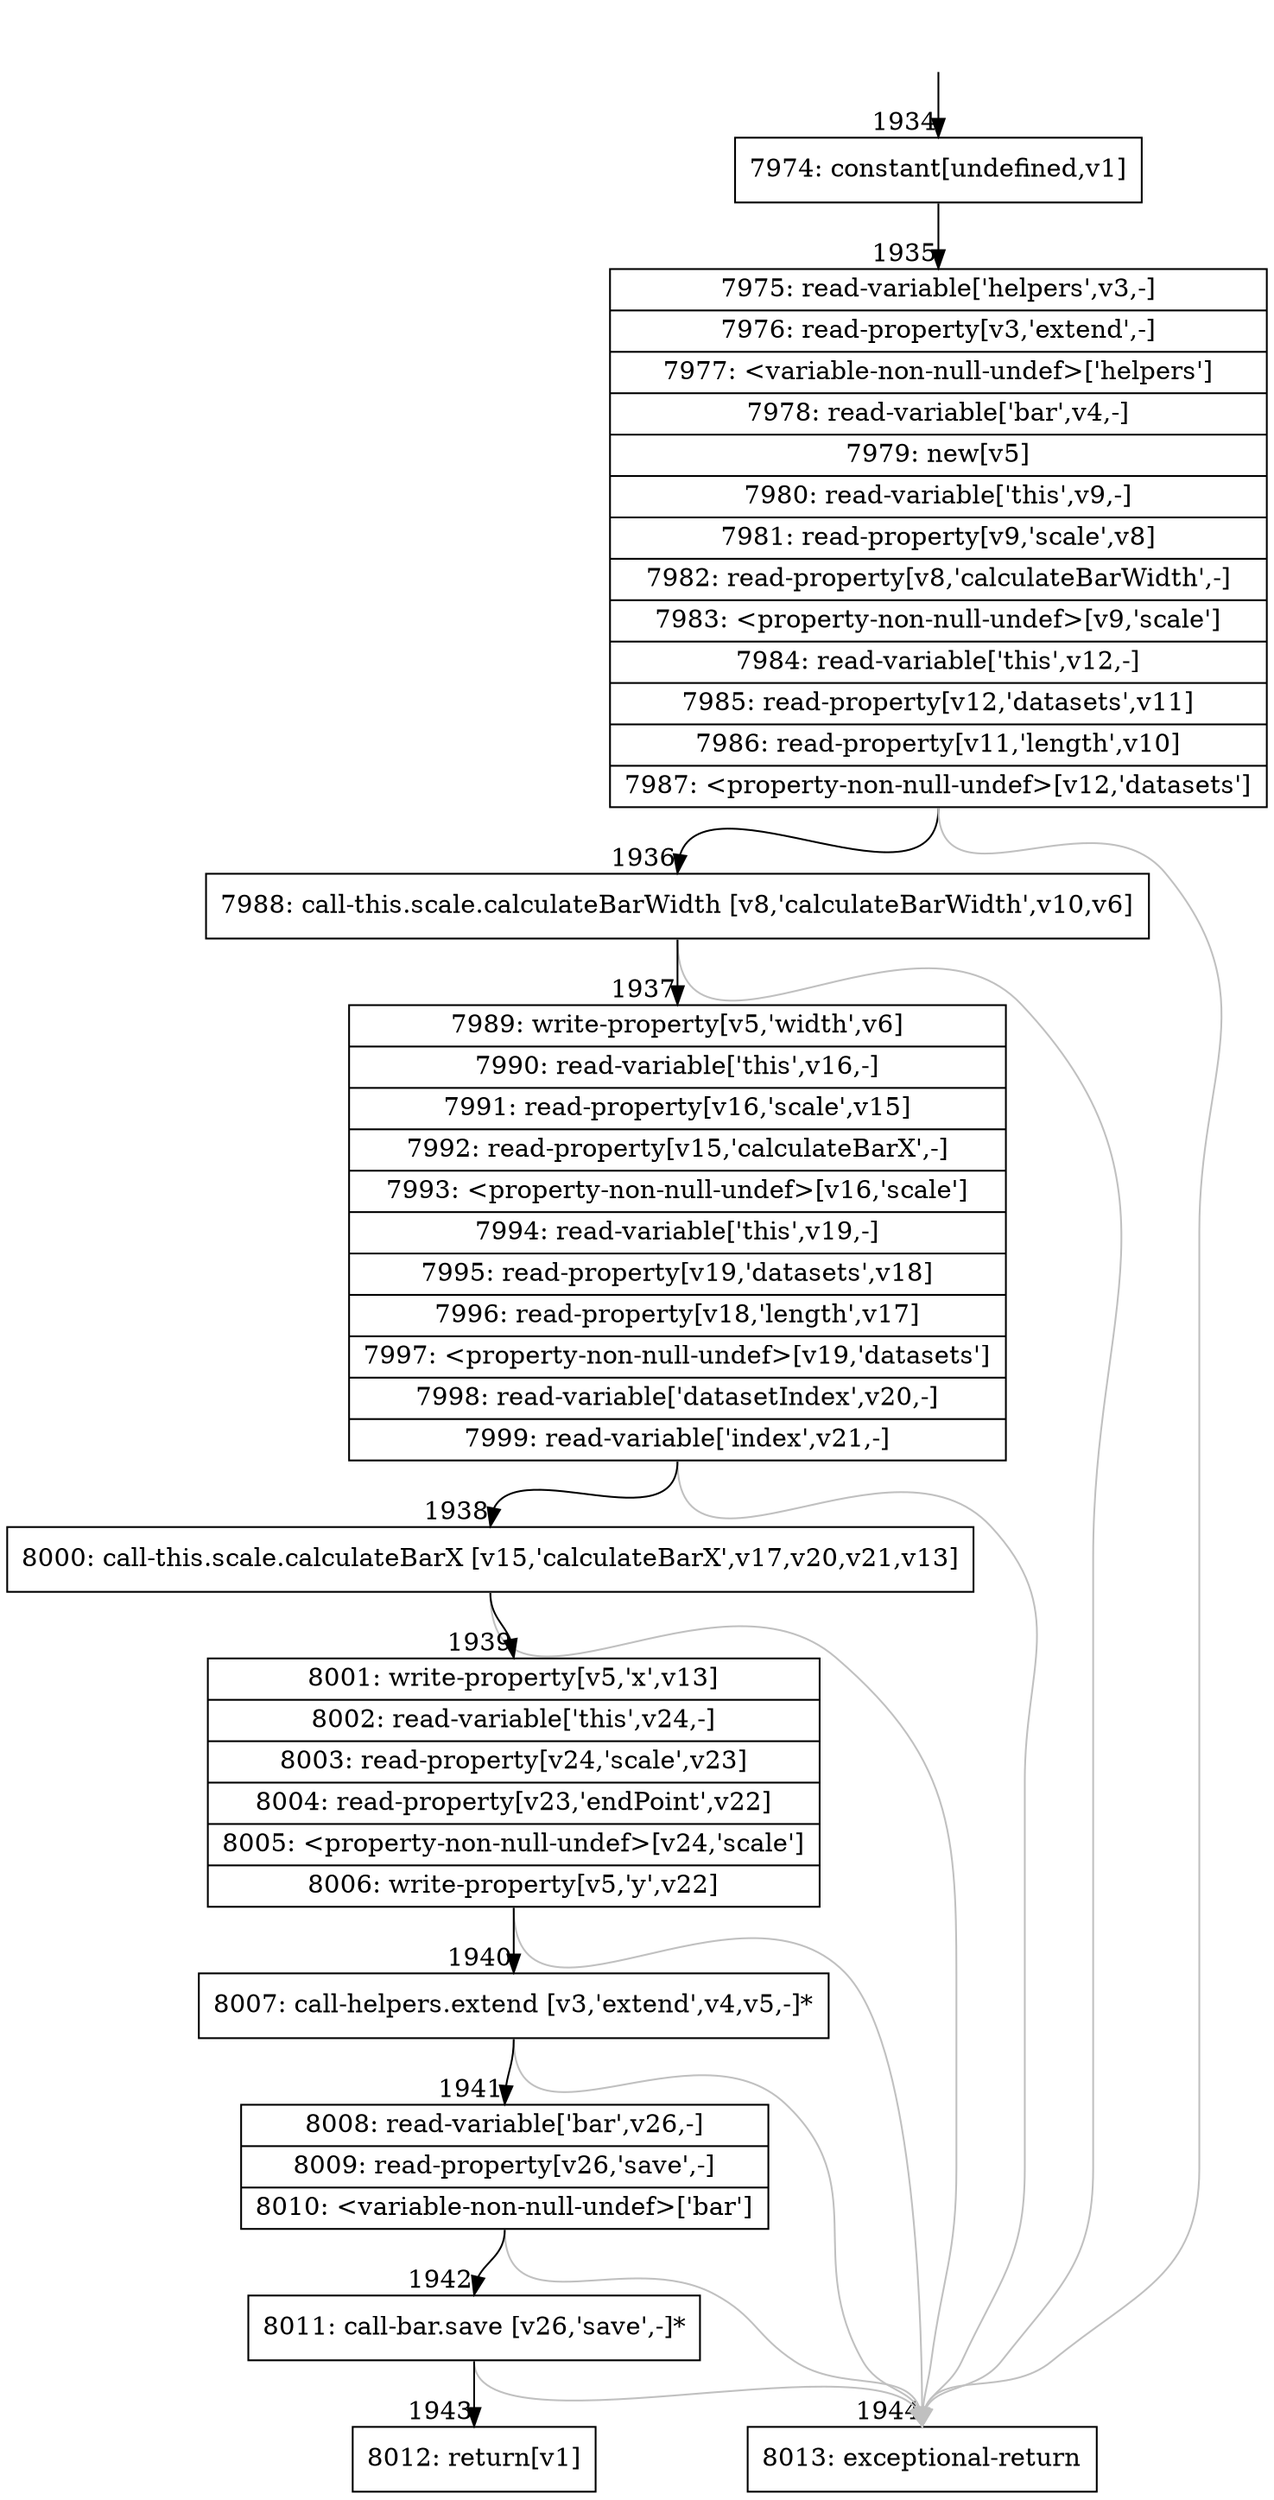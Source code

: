 digraph {
rankdir="TD"
BB_entry176[shape=none,label=""];
BB_entry176 -> BB1934 [tailport=s, headport=n, headlabel="    1934"]
BB1934 [shape=record label="{7974: constant[undefined,v1]}" ] 
BB1934 -> BB1935 [tailport=s, headport=n, headlabel="      1935"]
BB1935 [shape=record label="{7975: read-variable['helpers',v3,-]|7976: read-property[v3,'extend',-]|7977: \<variable-non-null-undef\>['helpers']|7978: read-variable['bar',v4,-]|7979: new[v5]|7980: read-variable['this',v9,-]|7981: read-property[v9,'scale',v8]|7982: read-property[v8,'calculateBarWidth',-]|7983: \<property-non-null-undef\>[v9,'scale']|7984: read-variable['this',v12,-]|7985: read-property[v12,'datasets',v11]|7986: read-property[v11,'length',v10]|7987: \<property-non-null-undef\>[v12,'datasets']}" ] 
BB1935 -> BB1936 [tailport=s, headport=n, headlabel="      1936"]
BB1935 -> BB1944 [tailport=s, headport=n, color=gray, headlabel="      1944"]
BB1936 [shape=record label="{7988: call-this.scale.calculateBarWidth [v8,'calculateBarWidth',v10,v6]}" ] 
BB1936 -> BB1937 [tailport=s, headport=n, headlabel="      1937"]
BB1936 -> BB1944 [tailport=s, headport=n, color=gray]
BB1937 [shape=record label="{7989: write-property[v5,'width',v6]|7990: read-variable['this',v16,-]|7991: read-property[v16,'scale',v15]|7992: read-property[v15,'calculateBarX',-]|7993: \<property-non-null-undef\>[v16,'scale']|7994: read-variable['this',v19,-]|7995: read-property[v19,'datasets',v18]|7996: read-property[v18,'length',v17]|7997: \<property-non-null-undef\>[v19,'datasets']|7998: read-variable['datasetIndex',v20,-]|7999: read-variable['index',v21,-]}" ] 
BB1937 -> BB1938 [tailport=s, headport=n, headlabel="      1938"]
BB1937 -> BB1944 [tailport=s, headport=n, color=gray]
BB1938 [shape=record label="{8000: call-this.scale.calculateBarX [v15,'calculateBarX',v17,v20,v21,v13]}" ] 
BB1938 -> BB1939 [tailport=s, headport=n, headlabel="      1939"]
BB1938 -> BB1944 [tailport=s, headport=n, color=gray]
BB1939 [shape=record label="{8001: write-property[v5,'x',v13]|8002: read-variable['this',v24,-]|8003: read-property[v24,'scale',v23]|8004: read-property[v23,'endPoint',v22]|8005: \<property-non-null-undef\>[v24,'scale']|8006: write-property[v5,'y',v22]}" ] 
BB1939 -> BB1940 [tailport=s, headport=n, headlabel="      1940"]
BB1939 -> BB1944 [tailport=s, headport=n, color=gray]
BB1940 [shape=record label="{8007: call-helpers.extend [v3,'extend',v4,v5,-]*}" ] 
BB1940 -> BB1941 [tailport=s, headport=n, headlabel="      1941"]
BB1940 -> BB1944 [tailport=s, headport=n, color=gray]
BB1941 [shape=record label="{8008: read-variable['bar',v26,-]|8009: read-property[v26,'save',-]|8010: \<variable-non-null-undef\>['bar']}" ] 
BB1941 -> BB1942 [tailport=s, headport=n, headlabel="      1942"]
BB1941 -> BB1944 [tailport=s, headport=n, color=gray]
BB1942 [shape=record label="{8011: call-bar.save [v26,'save',-]*}" ] 
BB1942 -> BB1943 [tailport=s, headport=n, headlabel="      1943"]
BB1942 -> BB1944 [tailport=s, headport=n, color=gray]
BB1943 [shape=record label="{8012: return[v1]}" ] 
BB1944 [shape=record label="{8013: exceptional-return}" ] 
//#$~ 2159
}
